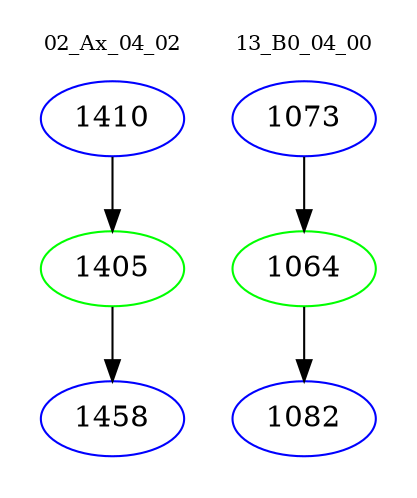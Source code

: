digraph{
subgraph cluster_0 {
color = white
label = "02_Ax_04_02";
fontsize=10;
T0_1410 [label="1410", color="blue"]
T0_1410 -> T0_1405 [color="black"]
T0_1405 [label="1405", color="green"]
T0_1405 -> T0_1458 [color="black"]
T0_1458 [label="1458", color="blue"]
}
subgraph cluster_1 {
color = white
label = "13_B0_04_00";
fontsize=10;
T1_1073 [label="1073", color="blue"]
T1_1073 -> T1_1064 [color="black"]
T1_1064 [label="1064", color="green"]
T1_1064 -> T1_1082 [color="black"]
T1_1082 [label="1082", color="blue"]
}
}
